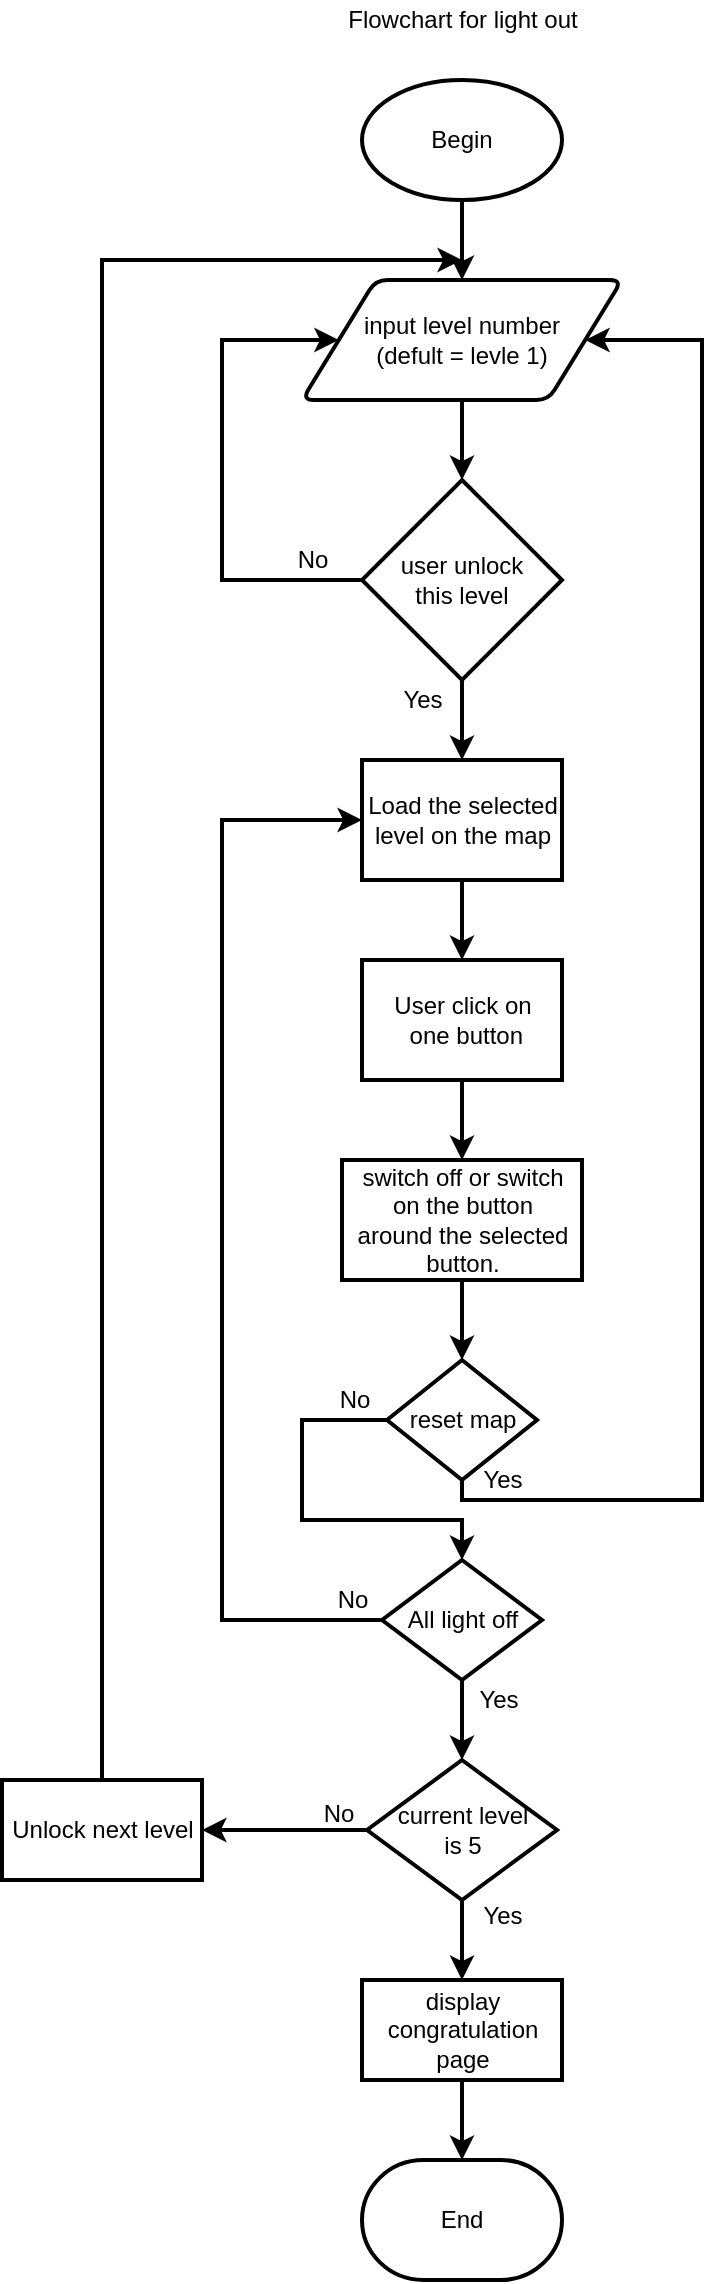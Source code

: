 <mxfile>
    <diagram id="aiHV-0VwY3p9OEk40woI" name="第 1 页">
        <mxGraphModel dx="559" dy="541" grid="1" gridSize="10" guides="1" tooltips="1" connect="1" arrows="1" fold="1" page="1" pageScale="1" pageWidth="827" pageHeight="1169" math="0" shadow="0">
            <root>
                <mxCell id="0"/>
                <mxCell id="1" parent="0"/>
                <mxCell id="bK66iu2L12wxHzgiDwKe-8" style="edgeStyle=orthogonalEdgeStyle;rounded=0;orthogonalLoop=1;jettySize=auto;html=1;entryX=0.5;entryY=0;entryDx=0;entryDy=0;entryPerimeter=0;strokeWidth=2;" parent="1" source="bK66iu2L12wxHzgiDwKe-3" target="bK66iu2L12wxHzgiDwKe-6" edge="1">
                    <mxGeometry relative="1" as="geometry"/>
                </mxCell>
                <mxCell id="bK66iu2L12wxHzgiDwKe-3" value="input level number&lt;br&gt;(defult = levle 1)" style="shape=parallelogram;html=1;strokeWidth=2;perimeter=parallelogramPerimeter;whiteSpace=wrap;rounded=1;arcSize=12;size=0.23;" parent="1" vertex="1">
                    <mxGeometry x="320" y="150" width="160" height="60" as="geometry"/>
                </mxCell>
                <mxCell id="bK66iu2L12wxHzgiDwKe-5" style="edgeStyle=orthogonalEdgeStyle;rounded=0;orthogonalLoop=1;jettySize=auto;html=1;entryX=0.5;entryY=0;entryDx=0;entryDy=0;strokeWidth=2;" parent="1" source="bK66iu2L12wxHzgiDwKe-4" target="bK66iu2L12wxHzgiDwKe-3" edge="1">
                    <mxGeometry relative="1" as="geometry"/>
                </mxCell>
                <mxCell id="bK66iu2L12wxHzgiDwKe-4" value="Begin" style="strokeWidth=2;html=1;shape=mxgraph.flowchart.start_1;whiteSpace=wrap;" parent="1" vertex="1">
                    <mxGeometry x="350" y="50" width="100" height="60" as="geometry"/>
                </mxCell>
                <mxCell id="bK66iu2L12wxHzgiDwKe-15" style="edgeStyle=orthogonalEdgeStyle;rounded=0;orthogonalLoop=1;jettySize=auto;html=1;strokeWidth=2;entryX=0;entryY=0.5;entryDx=0;entryDy=0;exitX=0;exitY=0.5;exitDx=0;exitDy=0;exitPerimeter=0;" parent="1" source="bK66iu2L12wxHzgiDwKe-6" target="bK66iu2L12wxHzgiDwKe-3" edge="1">
                    <mxGeometry relative="1" as="geometry">
                        <mxPoint x="340" y="260" as="targetPoint"/>
                        <Array as="points">
                            <mxPoint x="280" y="300"/>
                            <mxPoint x="280" y="180"/>
                        </Array>
                    </mxGeometry>
                </mxCell>
                <mxCell id="4" style="edgeStyle=none;html=1;entryX=0.5;entryY=0;entryDx=0;entryDy=0;strokeWidth=2;" edge="1" parent="1" source="bK66iu2L12wxHzgiDwKe-6" target="3">
                    <mxGeometry relative="1" as="geometry"/>
                </mxCell>
                <mxCell id="bK66iu2L12wxHzgiDwKe-6" value="user unlock &lt;br&gt;this level" style="strokeWidth=2;html=1;shape=mxgraph.flowchart.decision;whiteSpace=wrap;" parent="1" vertex="1">
                    <mxGeometry x="350" y="250" width="100" height="100" as="geometry"/>
                </mxCell>
                <mxCell id="bK66iu2L12wxHzgiDwKe-7" value="End" style="strokeWidth=2;html=1;shape=mxgraph.flowchart.terminator;whiteSpace=wrap;" parent="1" vertex="1">
                    <mxGeometry x="350" y="1090" width="100" height="60" as="geometry"/>
                </mxCell>
                <mxCell id="bK66iu2L12wxHzgiDwKe-20" value="Yes" style="text;html=1;align=center;verticalAlign=middle;resizable=0;points=[];autosize=1;" parent="1" vertex="1">
                    <mxGeometry x="360" y="350" width="40" height="20" as="geometry"/>
                </mxCell>
                <mxCell id="bK66iu2L12wxHzgiDwKe-21" value="No" style="text;html=1;align=center;verticalAlign=middle;resizable=0;points=[];autosize=1;" parent="1" vertex="1">
                    <mxGeometry x="310" y="280" width="30" height="20" as="geometry"/>
                </mxCell>
                <mxCell id="bK66iu2L12wxHzgiDwKe-22" value="Flowchart for light out" style="text;html=1;align=center;verticalAlign=middle;resizable=0;points=[];autosize=1;fontSize=12;" parent="1" vertex="1">
                    <mxGeometry x="335" y="10" width="130" height="20" as="geometry"/>
                </mxCell>
                <mxCell id="5" style="edgeStyle=none;html=1;strokeWidth=2;" edge="1" parent="1" source="3" target="6">
                    <mxGeometry relative="1" as="geometry">
                        <mxPoint x="400" y="490.0" as="targetPoint"/>
                    </mxGeometry>
                </mxCell>
                <mxCell id="3" value="Load the selected &lt;br&gt;level on the map" style="html=1;dashed=0;whitespace=wrap;strokeWidth=2;" vertex="1" parent="1">
                    <mxGeometry x="350" y="390" width="100" height="60" as="geometry"/>
                </mxCell>
                <mxCell id="7" style="edgeStyle=none;html=1;strokeWidth=2;" edge="1" parent="1" source="6" target="8">
                    <mxGeometry relative="1" as="geometry">
                        <mxPoint x="400" y="600" as="targetPoint"/>
                    </mxGeometry>
                </mxCell>
                <mxCell id="6" value="User click on&lt;br&gt;&amp;nbsp;one button" style="html=1;dashed=0;whitespace=wrap;strokeWidth=2;" vertex="1" parent="1">
                    <mxGeometry x="350" y="490" width="100" height="60" as="geometry"/>
                </mxCell>
                <mxCell id="18" style="edgeStyle=none;html=1;entryX=0.5;entryY=0;entryDx=0;entryDy=0;strokeWidth=2;" edge="1" parent="1" source="8" target="17">
                    <mxGeometry relative="1" as="geometry"/>
                </mxCell>
                <mxCell id="8" value="switch off or switch &lt;br&gt;on the button&lt;br&gt;around the selected&lt;br&gt;button." style="html=1;dashed=0;whitespace=wrap;strokeWidth=2;" vertex="1" parent="1">
                    <mxGeometry x="340" y="590" width="120" height="60" as="geometry"/>
                </mxCell>
                <mxCell id="14" style="edgeStyle=none;html=1;strokeWidth=2;entryX=0.5;entryY=0;entryDx=0;entryDy=0;" edge="1" parent="1" source="12">
                    <mxGeometry relative="1" as="geometry">
                        <mxPoint x="400" y="890" as="targetPoint"/>
                    </mxGeometry>
                </mxCell>
                <mxCell id="28" style="edgeStyle=none;rounded=0;html=1;strokeWidth=2;entryX=0;entryY=0.5;entryDx=0;entryDy=0;" edge="1" parent="1" source="12" target="3">
                    <mxGeometry relative="1" as="geometry">
                        <mxPoint x="260" y="410" as="targetPoint"/>
                        <Array as="points">
                            <mxPoint x="280" y="820"/>
                            <mxPoint x="280" y="420"/>
                        </Array>
                    </mxGeometry>
                </mxCell>
                <mxCell id="12" value="All light off" style="shape=rhombus;html=1;dashed=0;whitespace=wrap;perimeter=rhombusPerimeter;strokeWidth=2;" vertex="1" parent="1">
                    <mxGeometry x="360" y="790" width="80" height="60" as="geometry"/>
                </mxCell>
                <mxCell id="23" style="edgeStyle=none;rounded=0;html=1;strokeWidth=2;entryX=1;entryY=0.5;entryDx=0;entryDy=0;exitX=0.5;exitY=1;exitDx=0;exitDy=0;" edge="1" parent="1" source="17" target="bK66iu2L12wxHzgiDwKe-3">
                    <mxGeometry relative="1" as="geometry">
                        <mxPoint x="520" y="168.413" as="targetPoint"/>
                        <Array as="points">
                            <mxPoint x="400" y="760"/>
                            <mxPoint x="520" y="760"/>
                            <mxPoint x="520" y="180"/>
                        </Array>
                    </mxGeometry>
                </mxCell>
                <mxCell id="17" value="reset map" style="shape=rhombus;html=1;dashed=0;whitespace=wrap;perimeter=rhombusPerimeter;strokeWidth=2;" vertex="1" parent="1">
                    <mxGeometry x="362.5" y="690" width="75" height="60" as="geometry"/>
                </mxCell>
                <mxCell id="22" value="" style="endArrow=classic;html=1;strokeWidth=2;exitX=0;exitY=0.5;exitDx=0;exitDy=0;rounded=0;entryX=0.5;entryY=0;entryDx=0;entryDy=0;" edge="1" parent="1" source="17" target="12">
                    <mxGeometry width="50" height="50" relative="1" as="geometry">
                        <mxPoint x="420" y="660" as="sourcePoint"/>
                        <mxPoint x="400" y="770" as="targetPoint"/>
                        <Array as="points">
                            <mxPoint x="320" y="720"/>
                            <mxPoint x="320" y="770"/>
                            <mxPoint x="400" y="770"/>
                        </Array>
                    </mxGeometry>
                </mxCell>
                <mxCell id="25" value="No" style="text;html=1;align=center;verticalAlign=middle;resizable=0;points=[];autosize=1;strokeColor=none;fillColor=none;" vertex="1" parent="1">
                    <mxGeometry x="331" y="700" width="30" height="20" as="geometry"/>
                </mxCell>
                <mxCell id="26" value="Yes" style="text;html=1;align=center;verticalAlign=middle;resizable=0;points=[];autosize=1;strokeColor=none;fillColor=none;" vertex="1" parent="1">
                    <mxGeometry x="400" y="740" width="40" height="20" as="geometry"/>
                </mxCell>
                <mxCell id="29" value="No" style="text;html=1;align=center;verticalAlign=middle;resizable=0;points=[];autosize=1;strokeColor=none;fillColor=none;" vertex="1" parent="1">
                    <mxGeometry x="330" y="800" width="30" height="20" as="geometry"/>
                </mxCell>
                <mxCell id="30" value="Yes" style="text;html=1;align=center;verticalAlign=middle;resizable=0;points=[];autosize=1;strokeColor=none;fillColor=none;" vertex="1" parent="1">
                    <mxGeometry x="397.5" y="850" width="40" height="20" as="geometry"/>
                </mxCell>
                <mxCell id="34" style="edgeStyle=none;rounded=0;html=1;strokeWidth=2;" edge="1" parent="1" source="33" target="35">
                    <mxGeometry relative="1" as="geometry">
                        <mxPoint x="290" y="925" as="targetPoint"/>
                    </mxGeometry>
                </mxCell>
                <mxCell id="40" style="edgeStyle=none;rounded=0;html=1;entryX=0.5;entryY=0;entryDx=0;entryDy=0;strokeWidth=2;" edge="1" parent="1" source="33" target="39">
                    <mxGeometry relative="1" as="geometry"/>
                </mxCell>
                <mxCell id="33" value="current level&lt;br&gt;is 5" style="shape=rhombus;html=1;dashed=0;whitespace=wrap;perimeter=rhombusPerimeter;strokeWidth=2;" vertex="1" parent="1">
                    <mxGeometry x="352.5" y="890" width="95" height="70" as="geometry"/>
                </mxCell>
                <mxCell id="36" style="edgeStyle=none;rounded=0;html=1;strokeWidth=2;" edge="1" parent="1" source="35">
                    <mxGeometry relative="1" as="geometry">
                        <mxPoint x="400" y="140" as="targetPoint"/>
                        <Array as="points">
                            <mxPoint x="220" y="140"/>
                        </Array>
                    </mxGeometry>
                </mxCell>
                <mxCell id="35" value="Unlock next level" style="html=1;dashed=0;whitespace=wrap;strokeWidth=2;" vertex="1" parent="1">
                    <mxGeometry x="170" y="900" width="100" height="50" as="geometry"/>
                </mxCell>
                <mxCell id="37" value="No" style="text;html=1;align=center;verticalAlign=middle;resizable=0;points=[];autosize=1;strokeColor=none;fillColor=none;" vertex="1" parent="1">
                    <mxGeometry x="322.5" y="907" width="30" height="20" as="geometry"/>
                </mxCell>
                <mxCell id="38" value="Yes" style="text;html=1;align=center;verticalAlign=middle;resizable=0;points=[];autosize=1;strokeColor=none;fillColor=none;" vertex="1" parent="1">
                    <mxGeometry x="400" y="958" width="40" height="20" as="geometry"/>
                </mxCell>
                <mxCell id="41" style="edgeStyle=none;rounded=0;html=1;entryX=0.5;entryY=0;entryDx=0;entryDy=0;entryPerimeter=0;strokeWidth=2;" edge="1" parent="1" source="39" target="bK66iu2L12wxHzgiDwKe-7">
                    <mxGeometry relative="1" as="geometry"/>
                </mxCell>
                <mxCell id="39" value="display &lt;br&gt;congratulation &lt;br&gt;page" style="html=1;dashed=0;whitespace=wrap;strokeWidth=2;" vertex="1" parent="1">
                    <mxGeometry x="350" y="1000" width="100" height="50" as="geometry"/>
                </mxCell>
            </root>
        </mxGraphModel>
    </diagram>
</mxfile>